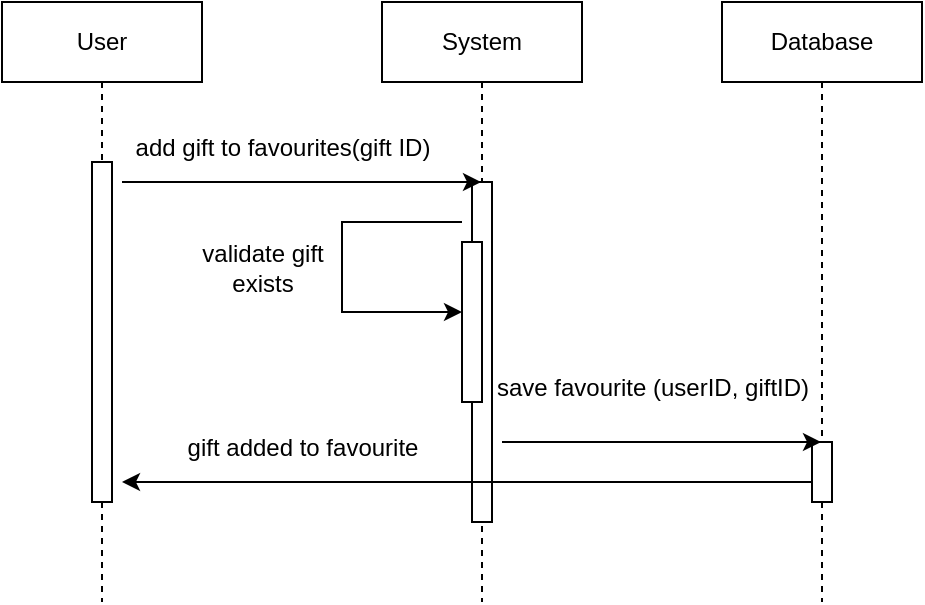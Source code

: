 <mxfile version="26.2.15">
  <diagram name="Page-1" id="2YBvvXClWsGukQMizWep">
    <mxGraphModel dx="274" dy="611" grid="1" gridSize="10" guides="1" tooltips="1" connect="1" arrows="1" fold="1" page="1" pageScale="1" pageWidth="850" pageHeight="1100" math="0" shadow="0">
      <root>
        <mxCell id="0" />
        <mxCell id="1" parent="0" />
        <mxCell id="wg66TIwkAlyowo0QKhon-1" value="System" style="shape=umlLifeline;perimeter=lifelinePerimeter;whiteSpace=wrap;html=1;container=0;dropTarget=0;collapsible=0;recursiveResize=0;outlineConnect=0;portConstraint=eastwest;newEdgeStyle={&quot;edgeStyle&quot;:&quot;elbowEdgeStyle&quot;,&quot;elbow&quot;:&quot;vertical&quot;,&quot;curved&quot;:0,&quot;rounded&quot;:0};" parent="1" vertex="1">
          <mxGeometry x="230" y="40" width="100" height="300" as="geometry" />
        </mxCell>
        <mxCell id="wg66TIwkAlyowo0QKhon-2" value="" style="html=1;points=[];perimeter=orthogonalPerimeter;outlineConnect=0;targetShapes=umlLifeline;portConstraint=eastwest;newEdgeStyle={&quot;edgeStyle&quot;:&quot;elbowEdgeStyle&quot;,&quot;elbow&quot;:&quot;vertical&quot;,&quot;curved&quot;:0,&quot;rounded&quot;:0};" parent="wg66TIwkAlyowo0QKhon-1" vertex="1">
          <mxGeometry x="45" y="90" width="10" height="170" as="geometry" />
        </mxCell>
        <mxCell id="wg66TIwkAlyowo0QKhon-3" value="" style="html=1;points=[];perimeter=orthogonalPerimeter;outlineConnect=0;targetShapes=umlLifeline;portConstraint=eastwest;newEdgeStyle={&quot;edgeStyle&quot;:&quot;elbowEdgeStyle&quot;,&quot;elbow&quot;:&quot;vertical&quot;,&quot;curved&quot;:0,&quot;rounded&quot;:0};" parent="wg66TIwkAlyowo0QKhon-1" vertex="1">
          <mxGeometry x="40" y="120" width="10" height="80" as="geometry" />
        </mxCell>
        <mxCell id="wg66TIwkAlyowo0QKhon-4" value="User" style="shape=umlLifeline;perimeter=lifelinePerimeter;whiteSpace=wrap;html=1;container=0;dropTarget=0;collapsible=0;recursiveResize=0;outlineConnect=0;portConstraint=eastwest;newEdgeStyle={&quot;edgeStyle&quot;:&quot;elbowEdgeStyle&quot;,&quot;elbow&quot;:&quot;vertical&quot;,&quot;curved&quot;:0,&quot;rounded&quot;:0};" parent="1" vertex="1">
          <mxGeometry x="40" y="40" width="100" height="300" as="geometry" />
        </mxCell>
        <mxCell id="wg66TIwkAlyowo0QKhon-5" value="" style="html=1;points=[];perimeter=orthogonalPerimeter;outlineConnect=0;targetShapes=umlLifeline;portConstraint=eastwest;newEdgeStyle={&quot;edgeStyle&quot;:&quot;elbowEdgeStyle&quot;,&quot;elbow&quot;:&quot;vertical&quot;,&quot;curved&quot;:0,&quot;rounded&quot;:0};" parent="wg66TIwkAlyowo0QKhon-4" vertex="1">
          <mxGeometry x="45" y="80" width="10" height="170" as="geometry" />
        </mxCell>
        <mxCell id="wg66TIwkAlyowo0QKhon-6" value="" style="endArrow=classic;html=1;rounded=0;" parent="1" target="wg66TIwkAlyowo0QKhon-1" edge="1">
          <mxGeometry width="50" height="50" relative="1" as="geometry">
            <mxPoint x="100" y="130" as="sourcePoint" />
            <mxPoint x="150" y="80" as="targetPoint" />
          </mxGeometry>
        </mxCell>
        <mxCell id="wg66TIwkAlyowo0QKhon-7" value="add gift to favourites(gift ID)" style="text;html=1;align=center;verticalAlign=middle;resizable=0;points=[];autosize=1;strokeColor=none;fillColor=none;" parent="1" vertex="1">
          <mxGeometry x="95" y="98" width="170" height="30" as="geometry" />
        </mxCell>
        <mxCell id="wg66TIwkAlyowo0QKhon-8" value="" style="endArrow=classic;html=1;rounded=0;edgeStyle=orthogonalEdgeStyle;" parent="1" edge="1">
          <mxGeometry width="50" height="50" relative="1" as="geometry">
            <mxPoint x="270" y="150" as="sourcePoint" />
            <mxPoint x="270" y="195" as="targetPoint" />
            <Array as="points">
              <mxPoint x="210" y="150" />
              <mxPoint x="210" y="195" />
            </Array>
          </mxGeometry>
        </mxCell>
        <mxCell id="wg66TIwkAlyowo0QKhon-9" value="validate gift&lt;div&gt;exists&lt;/div&gt;" style="text;html=1;align=center;verticalAlign=middle;resizable=0;points=[];autosize=1;strokeColor=none;fillColor=none;" parent="1" vertex="1">
          <mxGeometry x="130" y="153" width="80" height="40" as="geometry" />
        </mxCell>
        <mxCell id="wg66TIwkAlyowo0QKhon-10" value="" style="endArrow=classic;html=1;rounded=0;" parent="1" source="wg66TIwkAlyowo0QKhon-12" edge="1">
          <mxGeometry width="50" height="50" relative="1" as="geometry">
            <mxPoint x="270.5" y="280" as="sourcePoint" />
            <mxPoint x="100" y="280" as="targetPoint" />
          </mxGeometry>
        </mxCell>
        <mxCell id="wg66TIwkAlyowo0QKhon-11" value="gift added to favourite" style="text;html=1;align=center;verticalAlign=middle;resizable=0;points=[];autosize=1;strokeColor=none;fillColor=none;" parent="1" vertex="1">
          <mxGeometry x="125" y="248" width="130" height="30" as="geometry" />
        </mxCell>
        <mxCell id="wg66TIwkAlyowo0QKhon-12" value="Database" style="shape=umlLifeline;perimeter=lifelinePerimeter;whiteSpace=wrap;html=1;container=0;dropTarget=0;collapsible=0;recursiveResize=0;outlineConnect=0;portConstraint=eastwest;newEdgeStyle={&quot;edgeStyle&quot;:&quot;elbowEdgeStyle&quot;,&quot;elbow&quot;:&quot;vertical&quot;,&quot;curved&quot;:0,&quot;rounded&quot;:0};" parent="1" vertex="1">
          <mxGeometry x="400" y="40" width="100" height="300" as="geometry" />
        </mxCell>
        <mxCell id="wg66TIwkAlyowo0QKhon-13" value="" style="html=1;points=[];perimeter=orthogonalPerimeter;outlineConnect=0;targetShapes=umlLifeline;portConstraint=eastwest;newEdgeStyle={&quot;edgeStyle&quot;:&quot;elbowEdgeStyle&quot;,&quot;elbow&quot;:&quot;vertical&quot;,&quot;curved&quot;:0,&quot;rounded&quot;:0};" parent="wg66TIwkAlyowo0QKhon-12" vertex="1">
          <mxGeometry x="45" y="220" width="10" height="30" as="geometry" />
        </mxCell>
        <mxCell id="wg66TIwkAlyowo0QKhon-15" value="" style="endArrow=classic;html=1;rounded=0;" parent="1" target="wg66TIwkAlyowo0QKhon-12" edge="1">
          <mxGeometry width="50" height="50" relative="1" as="geometry">
            <mxPoint x="290" y="260" as="sourcePoint" />
            <mxPoint x="340" y="210" as="targetPoint" />
          </mxGeometry>
        </mxCell>
        <mxCell id="wg66TIwkAlyowo0QKhon-16" value="save favourite (userID, giftID&lt;span style=&quot;background-color: transparent; color: light-dark(rgb(0, 0, 0), rgb(255, 255, 255));&quot;&gt;)&lt;/span&gt;" style="text;html=1;align=center;verticalAlign=middle;resizable=0;points=[];autosize=1;strokeColor=none;fillColor=none;" parent="1" vertex="1">
          <mxGeometry x="280" y="218" width="170" height="30" as="geometry" />
        </mxCell>
      </root>
    </mxGraphModel>
  </diagram>
</mxfile>
